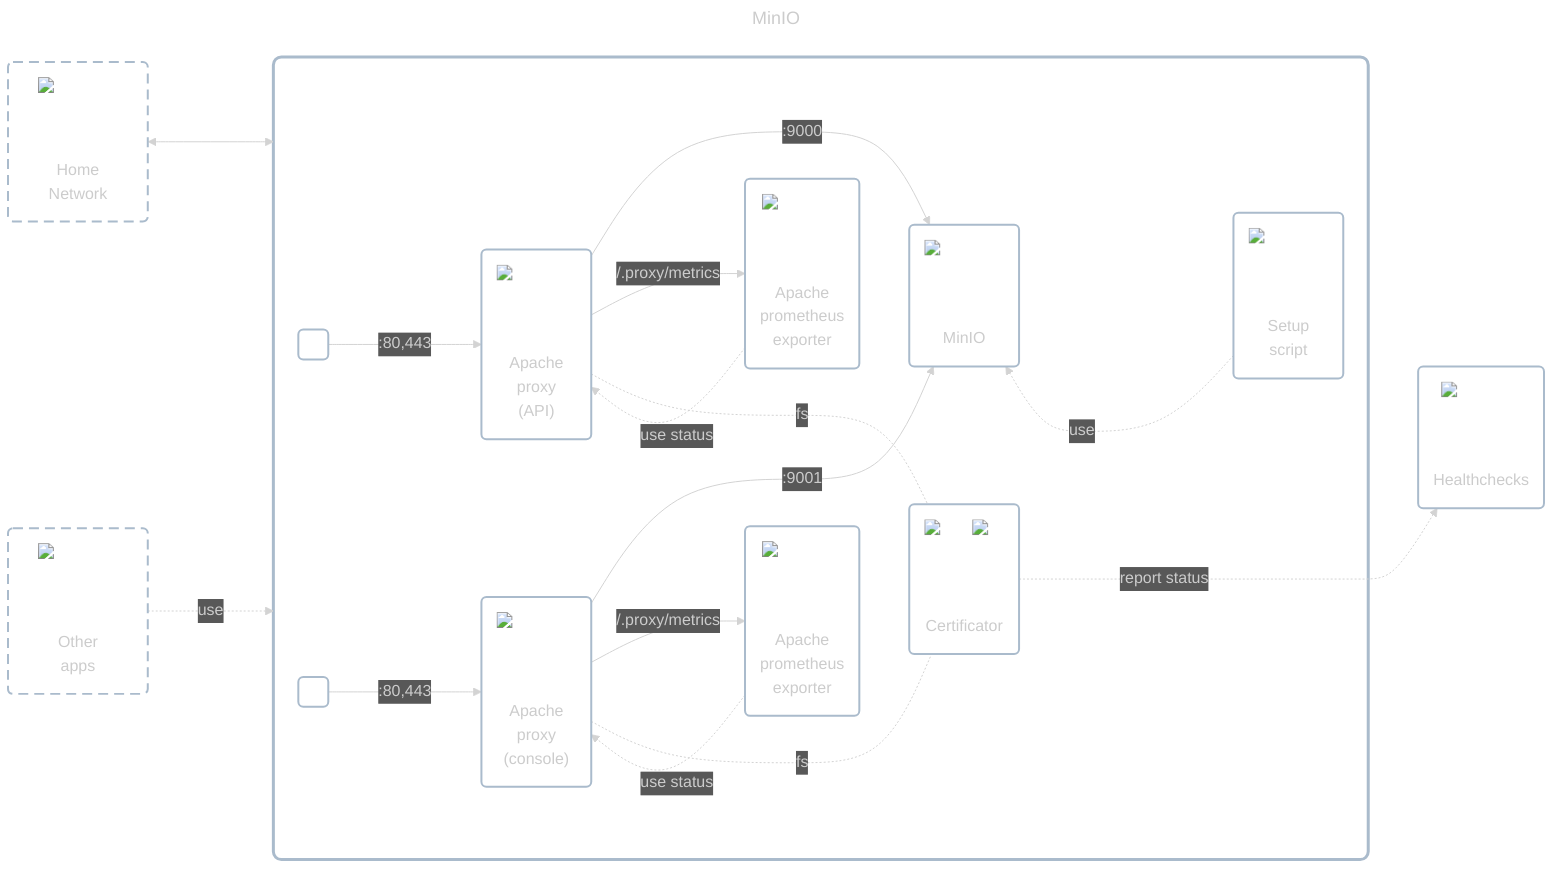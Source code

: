 ---
title: MinIO
config:
    theme: dark
---

flowchart LR
    classDef cluster fill:#ffffff00,stroke:#aabbccff,stroke-width:3px,rx:8px,ry:8px;
    classDef node fill:#ffffff00,stroke:#aabbccff,stroke-width:2px,rx:5px,ry:5px;
    classDef dashed_border stroke-dasharray:10 6;

    home_network["<div style='position:relative;width:80px;height:80px;margin:0 auto;margin-bottom:0.1em'><img src='../../../../icons/network.png' style='min-width:80px;max-width:80px' /></div>Home<br/>Network"]
    class home_network dashed_border
    other_apps["<div style='position:relative;width:80px;height:80px;margin:0 auto;margin-bottom:0.5em'><img src='../../../../icons/apps.png' style='min-width:80px;max-width:80px' /></div>Other<br/>apps"]
    class other_apps dashed_border

    subgraph app_wrapper[" "]
        network_interface_1(" ")
        network_interface_2(" ")
        apache_1("<div style='position:relative;width:80px;height:80px;margin:0 auto;margin-bottom:0.5em'><img src='../../../../icons/apache.png' style='min-width:80px;max-width:80px' /></div>Apache<br/>proxy<br/>(API)")
        apache_2("<div style='position:relative;width:80px;height:80px;margin:0 auto;margin-bottom:0.5em'><img src='../../../../icons/apache.png' style='min-width:80px;max-width:80px' /></div>Apache<br/>proxy<br/>(console)")
        apache_prometheus_exporter_2("<div style='position:relative;width:80px;height:80px;margin:0 auto;margin-bottom:0.5em'><img src='../../../../icons/apache-prometheus-exporter.png' style='min-width:80px;max-width:80px' /></div>Apache<br/>prometheus<br/>exporter")
        apache_prometheus_exporter_1("<div style='position:relative;width:80px;height:80px;margin:0 auto;margin-bottom:0.5em'><img src='../../../../icons/apache-prometheus-exporter.png' style='min-width:80px;max-width:80px' /></div>Apache<br/>prometheus<br/>exporter")
        certificator("<div style='position:relative;width:80px;height:80px;margin:0 auto;margin-bottom:1em'><img src='../../../../icons/cronjob.png' style='min-width:32px;max-width:32px;position:absolute;top:0;right:0' /><img src='../../../../icons/lets-encrypt.png' style='min-width:80px;max-width:80px' /></div>Certificator")
        minio("<div style='position:relative;width:80px;height:80px;margin:0 auto;margin-bottom:0.5em'><img src='../../../../icons/minio.png' style='min-width:80px;max-width:80px' /></div>MinIO")
        minio_setup("<div style='position:relative;width:80px;height:80px;margin:0 auto;margin-bottom:0.5em'><img src='../../../../icons/api.png' style='min-width:80px;max-width:80px' /></div>Setup<br/>script")

        network_interface_1 --->|:80,443| apache_1 --->|:9000| minio
        network_interface_2 --->|:80,443| apache_2 --->|:9001| minio
        apache_1 -->|/.proxy/metrics| apache_prometheus_exporter_1 -.->|use status| apache_1
        apache_2 -->|/.proxy/metrics| apache_prometheus_exporter_2 -.->|use status| apache_2
        apache_1 & apache_2 -..-|fs| certificator
        minio ~~~ minio_setup -..->|use| minio
    end

    healthchecks("<div style='position:relative;width:80px;height:80px;margin:0 auto;margin-bottom:0.5em'><img src='../../../../icons/healthchecks.png' style='min-width:80px;max-width:80px' /></div>Healthchecks")
    minio_setup ~~~ healthchecks

    home_network <---> app_wrapper
    other_apps -..->|use| app_wrapper
    certificator -..->|report status| healthchecks